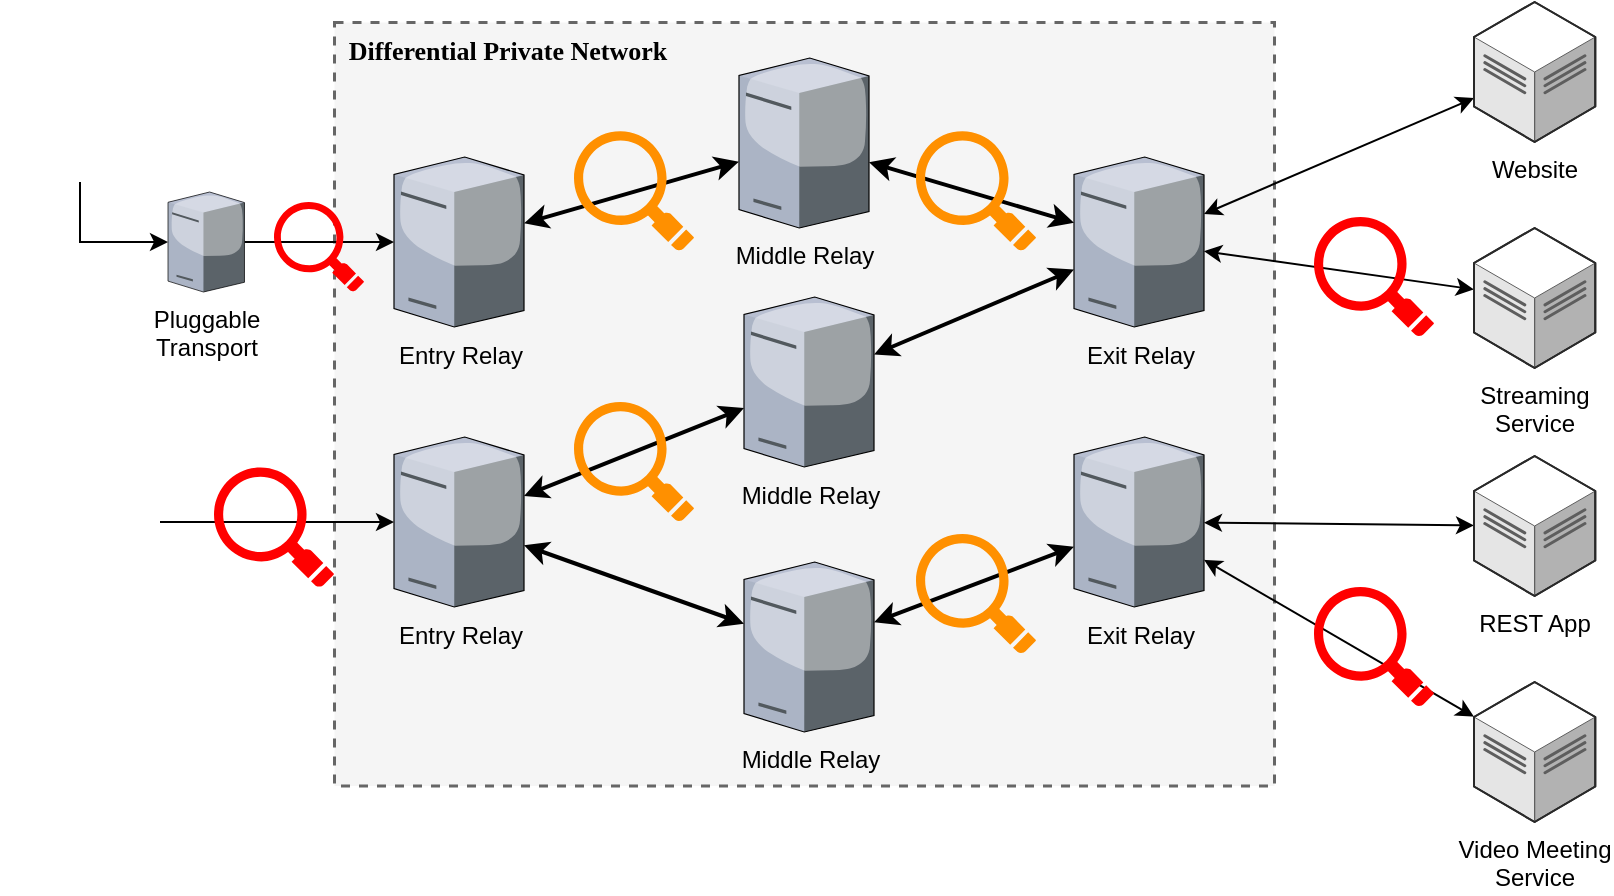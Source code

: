<mxfile scale="1" border="0" version="26.1.3">
  <diagram name="Page-1" id="En6bQN4-2kuQlOfrFLoK">
    <mxGraphModel dx="1050" dy="576" grid="1" gridSize="10" guides="1" tooltips="1" connect="1" arrows="1" fold="1" page="1" pageScale="1" pageWidth="1200" pageHeight="1920" background="none" math="0" shadow="0">
      <root>
        <mxCell id="0" />
        <mxCell id="1" parent="0" />
        <mxCell id="xC1T_QX-XHvz61IMMwCN-57" value="" style="group" vertex="1" connectable="0" parent="1">
          <mxGeometry x="230" y="250" width="470" height="381.75" as="geometry" />
        </mxCell>
        <mxCell id="xC1T_QX-XHvz61IMMwCN-7" value="" style="rounded=0;whiteSpace=wrap;html=1;fillColor=#f5f5f5;dashed=1;strokeWidth=1.5;perimeterSpacing=0;fontColor=#333333;strokeColor=#666666;" vertex="1" parent="xC1T_QX-XHvz61IMMwCN-57">
          <mxGeometry width="470" height="381.75" as="geometry" />
        </mxCell>
        <mxCell id="xC1T_QX-XHvz61IMMwCN-22" value="Differential Private Network" style="text;strokeColor=none;align=center;fillColor=none;html=1;verticalAlign=middle;whiteSpace=wrap;rounded=0;fontStyle=1;fontFamily=Comic Sans MS;fontSize=13;" vertex="1" parent="xC1T_QX-XHvz61IMMwCN-57">
          <mxGeometry x="2.262" y="1.07" width="169.515" height="25.74" as="geometry" />
        </mxCell>
        <mxCell id="xC1T_QX-XHvz61IMMwCN-23" style="edgeStyle=orthogonalEdgeStyle;rounded=0;orthogonalLoop=1;jettySize=auto;html=1;" edge="1" parent="1" source="8LBH4XIUtGPgL_ykkFRC-2" target="xC1T_QX-XHvz61IMMwCN-8">
          <mxGeometry relative="1" as="geometry">
            <Array as="points">
              <mxPoint x="103" y="360" />
            </Array>
          </mxGeometry>
        </mxCell>
        <mxCell id="8LBH4XIUtGPgL_ykkFRC-2" value="" style="shape=image;html=1;verticalAlign=top;verticalLabelPosition=bottom;labelBackgroundColor=#ffffff;imageAspect=0;aspect=fixed;image=https://cdn0.iconfinder.com/data/icons/google-material-design-3-0/48/ic_face_48px-128.png" parent="1" vertex="1">
          <mxGeometry x="63" y="250" width="80" height="80" as="geometry" />
        </mxCell>
        <mxCell id="8LBH4XIUtGPgL_ykkFRC-6" style="rounded=0;orthogonalLoop=1;jettySize=auto;html=1;startArrow=classic;startFill=1;strokeWidth=2;" parent="1" source="8LBH4XIUtGPgL_ykkFRC-3" target="8LBH4XIUtGPgL_ykkFRC-4" edge="1">
          <mxGeometry relative="1" as="geometry" />
        </mxCell>
        <mxCell id="xC1T_QX-XHvz61IMMwCN-25" style="rounded=0;orthogonalLoop=1;jettySize=auto;html=1;strokeWidth=2;startArrow=classic;startFill=1;" edge="1" parent="1" source="8LBH4XIUtGPgL_ykkFRC-3" target="8LBH4XIUtGPgL_ykkFRC-9">
          <mxGeometry relative="1" as="geometry" />
        </mxCell>
        <mxCell id="8LBH4XIUtGPgL_ykkFRC-3" value="Entry&amp;nbsp;&lt;span style=&quot;background-color: transparent; color: light-dark(rgb(0, 0, 0), rgb(255, 255, 255));&quot;&gt;Relay&lt;/span&gt;" style="verticalLabelPosition=bottom;sketch=0;aspect=fixed;html=1;verticalAlign=top;strokeColor=none;align=center;outlineConnect=0;shape=mxgraph.citrix.tower_server;" parent="1" vertex="1">
          <mxGeometry x="260" y="457.5" width="65" height="85" as="geometry" />
        </mxCell>
        <mxCell id="8LBH4XIUtGPgL_ykkFRC-7" style="rounded=0;orthogonalLoop=1;jettySize=auto;html=1;startArrow=classic;startFill=1;strokeWidth=2;" parent="1" source="8LBH4XIUtGPgL_ykkFRC-4" target="8LBH4XIUtGPgL_ykkFRC-12" edge="1">
          <mxGeometry relative="1" as="geometry" />
        </mxCell>
        <mxCell id="8LBH4XIUtGPgL_ykkFRC-4" value="Middle Relay" style="verticalLabelPosition=bottom;sketch=0;aspect=fixed;html=1;verticalAlign=top;strokeColor=none;align=center;outlineConnect=0;shape=mxgraph.citrix.tower_server;" parent="1" vertex="1">
          <mxGeometry x="435" y="387.5" width="65" height="85" as="geometry" />
        </mxCell>
        <mxCell id="xC1T_QX-XHvz61IMMwCN-15" style="rounded=0;orthogonalLoop=1;jettySize=auto;html=1;startArrow=classic;startFill=1;strokeColor=default;" edge="1" parent="1" source="8LBH4XIUtGPgL_ykkFRC-5" target="xC1T_QX-XHvz61IMMwCN-4">
          <mxGeometry relative="1" as="geometry" />
        </mxCell>
        <mxCell id="xC1T_QX-XHvz61IMMwCN-27" style="rounded=0;orthogonalLoop=1;jettySize=auto;html=1;startArrow=classic;startFill=1;strokeColor=default;" edge="1" parent="1" source="8LBH4XIUtGPgL_ykkFRC-5" target="xC1T_QX-XHvz61IMMwCN-3">
          <mxGeometry relative="1" as="geometry" />
        </mxCell>
        <mxCell id="8LBH4XIUtGPgL_ykkFRC-5" value="Exit Relay" style="verticalLabelPosition=bottom;sketch=0;aspect=fixed;html=1;verticalAlign=top;strokeColor=none;align=center;outlineConnect=0;shape=mxgraph.citrix.tower_server;" parent="1" vertex="1">
          <mxGeometry x="600" y="457.5" width="65" height="85" as="geometry" />
        </mxCell>
        <mxCell id="8LBH4XIUtGPgL_ykkFRC-14" style="rounded=0;orthogonalLoop=1;jettySize=auto;html=1;startArrow=classic;startFill=1;strokeWidth=2;" parent="1" source="8LBH4XIUtGPgL_ykkFRC-8" target="8LBH4XIUtGPgL_ykkFRC-12" edge="1">
          <mxGeometry relative="1" as="geometry" />
        </mxCell>
        <mxCell id="8LBH4XIUtGPgL_ykkFRC-8" value="Middle Relay" style="verticalLabelPosition=bottom;sketch=0;aspect=fixed;html=1;verticalAlign=top;strokeColor=none;align=center;outlineConnect=0;shape=mxgraph.citrix.tower_server;" parent="1" vertex="1">
          <mxGeometry x="432.5" y="268" width="65" height="85" as="geometry" />
        </mxCell>
        <mxCell id="xC1T_QX-XHvz61IMMwCN-26" style="rounded=0;orthogonalLoop=1;jettySize=auto;html=1;strokeWidth=2;startArrow=classic;startFill=1;" edge="1" parent="1" source="8LBH4XIUtGPgL_ykkFRC-9" target="8LBH4XIUtGPgL_ykkFRC-5">
          <mxGeometry relative="1" as="geometry" />
        </mxCell>
        <mxCell id="8LBH4XIUtGPgL_ykkFRC-9" value="Middle Relay" style="verticalLabelPosition=bottom;sketch=0;aspect=fixed;html=1;verticalAlign=top;strokeColor=none;align=center;outlineConnect=0;shape=mxgraph.citrix.tower_server;" parent="1" vertex="1">
          <mxGeometry x="435" y="520" width="65" height="85" as="geometry" />
        </mxCell>
        <mxCell id="8LBH4XIUtGPgL_ykkFRC-11" style="rounded=0;orthogonalLoop=1;jettySize=auto;html=1;startArrow=classic;startFill=1;strokeWidth=2;" parent="1" source="8LBH4XIUtGPgL_ykkFRC-10" target="8LBH4XIUtGPgL_ykkFRC-8" edge="1">
          <mxGeometry relative="1" as="geometry" />
        </mxCell>
        <mxCell id="8LBH4XIUtGPgL_ykkFRC-10" value="Entry&amp;nbsp;&lt;span style=&quot;background-color: transparent; color: light-dark(rgb(0, 0, 0), rgb(255, 255, 255));&quot;&gt;Relay&lt;/span&gt;" style="verticalLabelPosition=bottom;sketch=0;aspect=fixed;html=1;verticalAlign=top;strokeColor=none;align=center;outlineConnect=0;shape=mxgraph.citrix.tower_server;" parent="1" vertex="1">
          <mxGeometry x="260" y="317.5" width="65" height="85" as="geometry" />
        </mxCell>
        <mxCell id="xC1T_QX-XHvz61IMMwCN-13" style="rounded=0;orthogonalLoop=1;jettySize=auto;html=1;startArrow=classic;startFill=1;" edge="1" parent="1" source="8LBH4XIUtGPgL_ykkFRC-12" target="xC1T_QX-XHvz61IMMwCN-2">
          <mxGeometry relative="1" as="geometry" />
        </mxCell>
        <mxCell id="xC1T_QX-XHvz61IMMwCN-14" style="rounded=0;orthogonalLoop=1;jettySize=auto;html=1;startArrow=classic;startFill=1;" edge="1" parent="1" source="8LBH4XIUtGPgL_ykkFRC-12" target="xC1T_QX-XHvz61IMMwCN-1">
          <mxGeometry relative="1" as="geometry" />
        </mxCell>
        <mxCell id="8LBH4XIUtGPgL_ykkFRC-12" value="Exit Relay" style="verticalLabelPosition=bottom;sketch=0;aspect=fixed;html=1;verticalAlign=top;strokeColor=none;align=center;outlineConnect=0;shape=mxgraph.citrix.tower_server;" parent="1" vertex="1">
          <mxGeometry x="600" y="317.5" width="65" height="85" as="geometry" />
        </mxCell>
        <mxCell id="xC1T_QX-XHvz61IMMwCN-1" value="Website" style="verticalLabelPosition=bottom;html=1;verticalAlign=top;strokeWidth=1;align=center;outlineConnect=0;dashed=0;outlineConnect=0;shape=mxgraph.aws3d.dataCenter;strokeColor=#5E5E5E;aspect=fixed;" vertex="1" parent="1">
          <mxGeometry x="800" y="240" width="60.64" height="70" as="geometry" />
        </mxCell>
        <mxCell id="xC1T_QX-XHvz61IMMwCN-2" value="Str&lt;span style=&quot;background-color: transparent; color: light-dark(rgb(0, 0, 0), rgb(255, 255, 255));&quot;&gt;eaming&lt;/span&gt;&lt;div&gt;&lt;div&gt;Service&lt;/div&gt;&lt;/div&gt;" style="verticalLabelPosition=bottom;html=1;verticalAlign=top;strokeWidth=1;align=center;outlineConnect=0;dashed=0;outlineConnect=0;shape=mxgraph.aws3d.dataCenter;strokeColor=#5E5E5E;aspect=fixed;" vertex="1" parent="1">
          <mxGeometry x="800" y="353" width="60.64" height="70" as="geometry" />
        </mxCell>
        <mxCell id="xC1T_QX-XHvz61IMMwCN-3" value="REST App" style="verticalLabelPosition=bottom;html=1;verticalAlign=top;strokeWidth=1;align=center;outlineConnect=0;dashed=0;outlineConnect=0;shape=mxgraph.aws3d.dataCenter;strokeColor=#5E5E5E;aspect=fixed;" vertex="1" parent="1">
          <mxGeometry x="800" y="467" width="60.64" height="70" as="geometry" />
        </mxCell>
        <mxCell id="xC1T_QX-XHvz61IMMwCN-4" value="Video Meeting&lt;div&gt;Service&lt;/div&gt;" style="verticalLabelPosition=bottom;html=1;verticalAlign=top;strokeWidth=1;align=center;outlineConnect=0;dashed=0;outlineConnect=0;shape=mxgraph.aws3d.dataCenter;strokeColor=#5E5E5E;aspect=fixed;" vertex="1" parent="1">
          <mxGeometry x="800" y="580" width="60.64" height="70" as="geometry" />
        </mxCell>
        <mxCell id="xC1T_QX-XHvz61IMMwCN-11" style="edgeStyle=orthogonalEdgeStyle;rounded=0;orthogonalLoop=1;jettySize=auto;html=1;" edge="1" parent="1" source="xC1T_QX-XHvz61IMMwCN-8" target="8LBH4XIUtGPgL_ykkFRC-10">
          <mxGeometry relative="1" as="geometry" />
        </mxCell>
        <mxCell id="xC1T_QX-XHvz61IMMwCN-8" value="Pluggable&lt;div&gt;Transport&lt;/div&gt;" style="verticalLabelPosition=bottom;sketch=0;aspect=fixed;html=1;verticalAlign=top;strokeColor=none;align=center;outlineConnect=0;shape=mxgraph.citrix.tower_server;" vertex="1" parent="1">
          <mxGeometry x="147" y="335" width="38.24" height="50" as="geometry" />
        </mxCell>
        <mxCell id="xC1T_QX-XHvz61IMMwCN-12" style="edgeStyle=orthogonalEdgeStyle;rounded=0;orthogonalLoop=1;jettySize=auto;html=1;fontColor=light-dark(#ff0000, #ededed);strokeColor=default;" edge="1" parent="1" source="xC1T_QX-XHvz61IMMwCN-9" target="8LBH4XIUtGPgL_ykkFRC-3">
          <mxGeometry relative="1" as="geometry" />
        </mxCell>
        <mxCell id="xC1T_QX-XHvz61IMMwCN-9" value="" style="shape=image;html=1;verticalAlign=top;verticalLabelPosition=bottom;labelBackgroundColor=#ffffff;imageAspect=0;aspect=fixed;image=https://cdn0.iconfinder.com/data/icons/google-material-design-3-0/48/ic_face_48px-128.png" vertex="1" parent="1">
          <mxGeometry x="63" y="460" width="80" height="80" as="geometry" />
        </mxCell>
        <mxCell id="xC1T_QX-XHvz61IMMwCN-44" value="" style="shadow=0;dashed=0;html=1;strokeColor=none;fillColor=#FF9000;labelPosition=center;verticalLabelPosition=bottom;verticalAlign=top;align=center;outlineConnect=0;shape=mxgraph.veeam.magnifying_glass;pointerEvents=1;" vertex="1" parent="1">
          <mxGeometry x="350" y="440" width="60" height="60" as="geometry" />
        </mxCell>
        <mxCell id="xC1T_QX-XHvz61IMMwCN-45" value="" style="shadow=0;dashed=0;html=1;strokeColor=none;fillColor=#FF0000;labelPosition=center;verticalLabelPosition=bottom;verticalAlign=top;align=center;outlineConnect=0;shape=mxgraph.veeam.magnifying_glass;pointerEvents=1;" vertex="1" parent="1">
          <mxGeometry x="170" y="472.8" width="60" height="60" as="geometry" />
        </mxCell>
        <mxCell id="xC1T_QX-XHvz61IMMwCN-46" value="" style="shadow=0;dashed=0;html=1;strokeColor=none;fillColor=#FF9000;labelPosition=center;verticalLabelPosition=bottom;verticalAlign=top;align=center;outlineConnect=0;shape=mxgraph.veeam.magnifying_glass;pointerEvents=1;" vertex="1" parent="1">
          <mxGeometry x="521" y="304.6" width="60" height="60" as="geometry" />
        </mxCell>
        <mxCell id="xC1T_QX-XHvz61IMMwCN-47" value="&lt;div&gt;&lt;br&gt;&lt;/div&gt;&lt;div&gt;&lt;br&gt;&lt;/div&gt;" style="shadow=0;dashed=0;html=1;strokeColor=none;fillColor=#FF0000;labelPosition=center;verticalLabelPosition=bottom;verticalAlign=top;align=center;outlineConnect=0;shape=mxgraph.veeam.magnifying_glass;pointerEvents=1;" vertex="1" parent="1">
          <mxGeometry x="720" y="532.5" width="60" height="60" as="geometry" />
        </mxCell>
        <mxCell id="xC1T_QX-XHvz61IMMwCN-50" value="" style="shadow=0;dashed=0;html=1;strokeColor=none;fillColor=#FF9000;labelPosition=center;verticalLabelPosition=bottom;verticalAlign=top;align=center;outlineConnect=0;shape=mxgraph.veeam.magnifying_glass;pointerEvents=1;" vertex="1" parent="1">
          <mxGeometry x="350" y="304.6" width="60" height="60" as="geometry" />
        </mxCell>
        <mxCell id="xC1T_QX-XHvz61IMMwCN-51" value="" style="shadow=0;dashed=0;html=1;strokeColor=none;fillColor=#FF9000;labelPosition=center;verticalLabelPosition=bottom;verticalAlign=top;align=center;outlineConnect=0;shape=mxgraph.veeam.magnifying_glass;pointerEvents=1;" vertex="1" parent="1">
          <mxGeometry x="521" y="506" width="60" height="60" as="geometry" />
        </mxCell>
        <mxCell id="xC1T_QX-XHvz61IMMwCN-52" value="&lt;div&gt;&lt;br&gt;&lt;/div&gt;&lt;div&gt;&lt;br&gt;&lt;/div&gt;" style="shadow=0;dashed=0;html=1;strokeColor=none;fillColor=#FF0000;labelPosition=center;verticalLabelPosition=bottom;verticalAlign=top;align=center;outlineConnect=0;shape=mxgraph.veeam.magnifying_glass;pointerEvents=1;direction=east;" vertex="1" parent="1">
          <mxGeometry x="720" y="347.5" width="60" height="60" as="geometry" />
        </mxCell>
        <mxCell id="xC1T_QX-XHvz61IMMwCN-53" value="" style="shadow=0;dashed=0;html=1;strokeColor=none;fillColor=#FF0000;labelPosition=center;verticalLabelPosition=bottom;verticalAlign=top;align=center;outlineConnect=0;shape=mxgraph.veeam.magnifying_glass;pointerEvents=1;fontStyle=1" vertex="1" parent="1">
          <mxGeometry x="200" y="340" width="45" height="45" as="geometry" />
        </mxCell>
      </root>
    </mxGraphModel>
  </diagram>
</mxfile>
